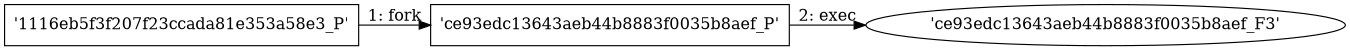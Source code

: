 digraph "D:\Learning\Paper\apt\基于CTI的攻击预警\Dataset\攻击图\ASGfromALLCTI\Vulnerability Spotlight Memory corruption and use-after-free vulnerabilities in Foxit PDF Reader.dot" {
rankdir="LR"
size="9"
fixedsize="false"
splines="true"
nodesep=0.3
ranksep=0
fontsize=10
overlap="scalexy"
engine= "neato"
	"'1116eb5f3f207f23ccada81e353a58e3_P'" [node_type=Process shape=box]
	"'ce93edc13643aeb44b8883f0035b8aef_P'" [node_type=Process shape=box]
	"'1116eb5f3f207f23ccada81e353a58e3_P'" -> "'ce93edc13643aeb44b8883f0035b8aef_P'" [label="1: fork"]
	"'ce93edc13643aeb44b8883f0035b8aef_P'" [node_type=Process shape=box]
	"'ce93edc13643aeb44b8883f0035b8aef_F3'" [node_type=File shape=ellipse]
	"'ce93edc13643aeb44b8883f0035b8aef_P'" -> "'ce93edc13643aeb44b8883f0035b8aef_F3'" [label="2: exec"]
}
